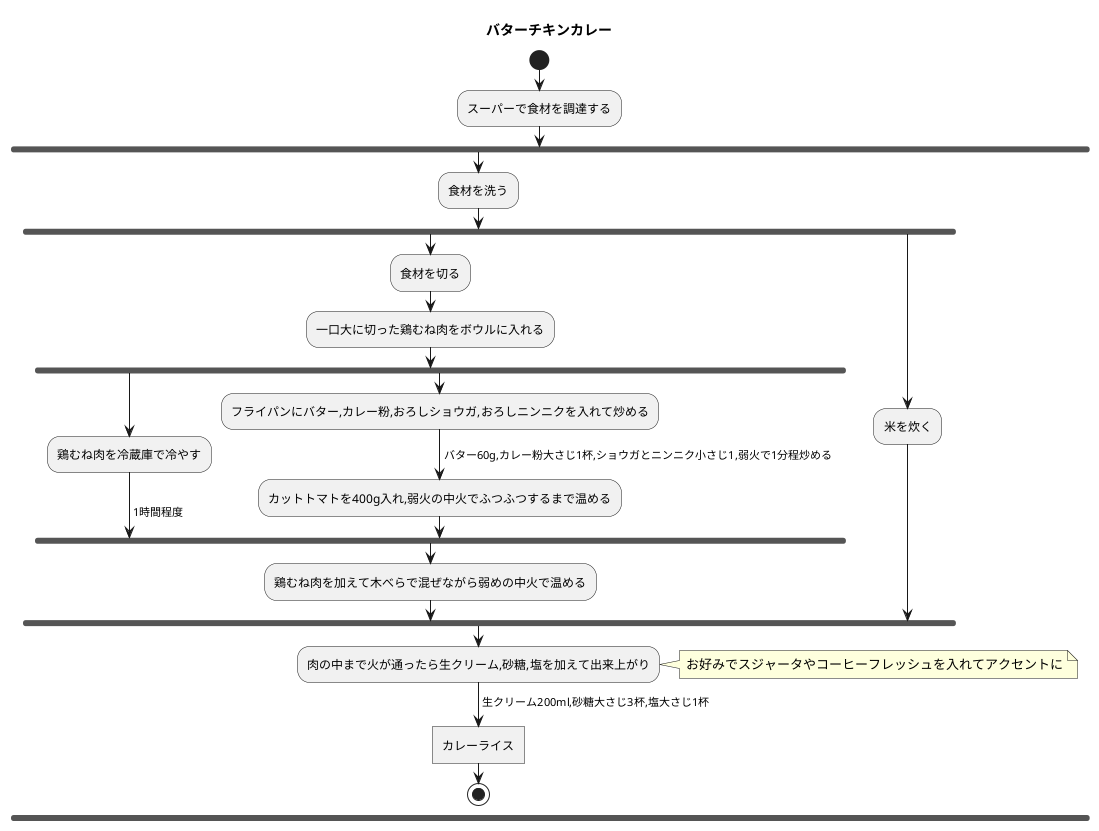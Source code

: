 @startuml カレー
title バターチキンカレー
start
:スーパーで食材を調達する;
fork
:食材を洗う;
fork
:食材を切る;
:一口大に切った鶏むね肉をボウルに入れる;
fork
:鶏むね肉を冷蔵庫で冷やす;
->1時間程度;
fork again
:フライパンにバター,カレー粉,おろしショウガ,おろしニンニクを入れて炒める;
->バター60g,カレー粉大さじ1杯,ショウガとニンニク小さじ1,弱火で1分程炒める;
:カットトマトを400g入れ,弱火の中火でふつふつするまで温める;
end fork
:鶏むね肉を加えて木べらで混ぜながら弱めの中火で温める;
fork again
:米を炊く;
end fork
:肉の中まで火が通ったら生クリーム,砂糖,塩を加えて出来上がり;
->生クリーム200ml,砂糖大さじ3杯,塩大さじ1杯;
note right
お好みでスジャータやコーヒーフレッシュを入れてアクセントに
endnote
:カレーライス]
stop
@enduml